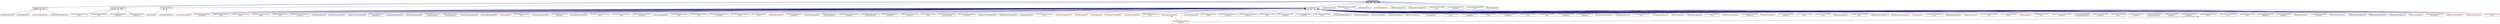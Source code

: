 digraph "itkImageSource.h"
{
 // LATEX_PDF_SIZE
  edge [fontname="Helvetica",fontsize="10",labelfontname="Helvetica",labelfontsize="10"];
  node [fontname="Helvetica",fontsize="10",shape=record];
  Node1 [label="itkImageSource.h",height=0.2,width=0.4,color="black", fillcolor="grey75", style="filled", fontcolor="black",tooltip=" "];
  Node1 -> Node2 [dir="back",color="midnightblue",fontsize="10",style="solid",fontname="Helvetica"];
  Node2 [label="itkGenerateImageSource.h",height=0.2,width=0.4,color="black", fillcolor="white", style="filled",URL="$itkGenerateImageSource_8h.html",tooltip=" "];
  Node2 -> Node3 [dir="back",color="midnightblue",fontsize="10",style="solid",fontname="Helvetica"];
  Node3 [label="itkGaborImageSource.h",height=0.2,width=0.4,color="black", fillcolor="white", style="filled",URL="$itkGaborImageSource_8h.html",tooltip=" "];
  Node2 -> Node4 [dir="back",color="midnightblue",fontsize="10",style="solid",fontname="Helvetica"];
  Node4 [label="itkGridImageSource.h",height=0.2,width=0.4,color="black", fillcolor="white", style="filled",URL="$itkGridImageSource_8h.html",tooltip=" "];
  Node2 -> Node5 [dir="back",color="midnightblue",fontsize="10",style="solid",fontname="Helvetica"];
  Node5 [label="itkParametricImageSource.h",height=0.2,width=0.4,color="red", fillcolor="white", style="filled",URL="$itkParametricImageSource_8h.html",tooltip=" "];
  Node2 -> Node8 [dir="back",color="midnightblue",fontsize="10",style="solid",fontname="Helvetica"];
  Node8 [label="itkPhysicalPointImageSource.h",height=0.2,width=0.4,color="black", fillcolor="white", style="filled",URL="$itkPhysicalPointImageSource_8h.html",tooltip=" "];
  Node1 -> Node9 [dir="back",color="midnightblue",fontsize="10",style="solid",fontname="Helvetica"];
  Node9 [label="itkHistogramToImageFilter.h",height=0.2,width=0.4,color="black", fillcolor="white", style="filled",URL="$itkHistogramToImageFilter_8h.html",tooltip=" "];
  Node9 -> Node10 [dir="back",color="midnightblue",fontsize="10",style="solid",fontname="Helvetica"];
  Node10 [label="itkHistogramToEntropyImage\lFilter.h",height=0.2,width=0.4,color="black", fillcolor="white", style="filled",URL="$itkHistogramToEntropyImageFilter_8h.html",tooltip=" "];
  Node9 -> Node11 [dir="back",color="midnightblue",fontsize="10",style="solid",fontname="Helvetica"];
  Node11 [label="itkHistogramToIntensityImage\lFilter.h",height=0.2,width=0.4,color="black", fillcolor="white", style="filled",URL="$itkHistogramToIntensityImageFilter_8h.html",tooltip=" "];
  Node9 -> Node12 [dir="back",color="midnightblue",fontsize="10",style="solid",fontname="Helvetica"];
  Node12 [label="itkHistogramToLogProbability\lImageFilter.h",height=0.2,width=0.4,color="black", fillcolor="white", style="filled",URL="$itkHistogramToLogProbabilityImageFilter_8h.html",tooltip=" "];
  Node9 -> Node13 [dir="back",color="midnightblue",fontsize="10",style="solid",fontname="Helvetica"];
  Node13 [label="itkHistogramToProbability\lImageFilter.h",height=0.2,width=0.4,color="black", fillcolor="white", style="filled",URL="$itkHistogramToProbabilityImageFilter_8h.html",tooltip=" "];
  Node1 -> Node14 [dir="back",color="midnightblue",fontsize="10",style="solid",fontname="Helvetica"];
  Node14 [label="itkImageFileReader.h",height=0.2,width=0.4,color="black", fillcolor="white", style="filled",URL="$itkImageFileReader_8h.html",tooltip=" "];
  Node14 -> Node15 [dir="back",color="midnightblue",fontsize="10",style="solid",fontname="Helvetica"];
  Node15 [label="itkIOTestHelper.h",height=0.2,width=0.4,color="black", fillcolor="white", style="filled",URL="$itkIOTestHelper_8h.html",tooltip=" "];
  Node14 -> Node16 [dir="back",color="midnightblue",fontsize="10",style="solid",fontname="Helvetica"];
  Node16 [label="itkImageSeriesReader.h",height=0.2,width=0.4,color="black", fillcolor="white", style="filled",URL="$itkImageSeriesReader_8h.html",tooltip=" "];
  Node1 -> Node17 [dir="back",color="midnightblue",fontsize="10",style="solid",fontname="Helvetica"];
  Node17 [label="itkImageToImageFilter.h",height=0.2,width=0.4,color="red", fillcolor="white", style="filled",URL="$itkImageToImageFilter_8h.html",tooltip=" "];
  Node17 -> Node18 [dir="back",color="midnightblue",fontsize="10",style="solid",fontname="Helvetica"];
  Node18 [label="itkAccumulateImageFilter.h",height=0.2,width=0.4,color="red", fillcolor="white", style="filled",URL="$itkAccumulateImageFilter_8h.html",tooltip=" "];
  Node17 -> Node20 [dir="back",color="midnightblue",fontsize="10",style="solid",fontname="Helvetica"];
  Node20 [label="itkAttributeMorphologyBase\lImageFilter.h",height=0.2,width=0.4,color="red", fillcolor="white", style="filled",URL="$itkAttributeMorphologyBaseImageFilter_8h.html",tooltip=" "];
  Node17 -> Node23 [dir="back",color="midnightblue",fontsize="10",style="solid",fontname="Helvetica"];
  Node23 [label="itkBSplineControlPointImage\lFilter.h",height=0.2,width=0.4,color="black", fillcolor="white", style="filled",URL="$itkBSplineControlPointImageFilter_8h.html",tooltip=" "];
  Node17 -> Node24 [dir="back",color="midnightblue",fontsize="10",style="solid",fontname="Helvetica"];
  Node24 [label="itkBSplineDecompositionImage\lFilter.h",height=0.2,width=0.4,color="red", fillcolor="white", style="filled",URL="$itkBSplineDecompositionImageFilter_8h.html",tooltip=" "];
  Node17 -> Node49 [dir="back",color="midnightblue",fontsize="10",style="solid",fontname="Helvetica"];
  Node49 [label="itkBSplineResampleImageFilter\lBase.h",height=0.2,width=0.4,color="red", fillcolor="white", style="filled",URL="$itkBSplineResampleImageFilterBase_8h.html",tooltip=" "];
  Node17 -> Node55 [dir="back",color="midnightblue",fontsize="10",style="solid",fontname="Helvetica"];
  Node55 [label="itkBayesianClassifierImage\lFilter.h",height=0.2,width=0.4,color="black", fillcolor="white", style="filled",URL="$itkBayesianClassifierImageFilter_8h.html",tooltip=" "];
  Node17 -> Node56 [dir="back",color="midnightblue",fontsize="10",style="solid",fontname="Helvetica"];
  Node56 [label="itkBayesianClassifierInitialization\lImageFilter.h",height=0.2,width=0.4,color="black", fillcolor="white", style="filled",URL="$itkBayesianClassifierInitializationImageFilter_8h.html",tooltip=" "];
  Node17 -> Node57 [dir="back",color="midnightblue",fontsize="10",style="solid",fontname="Helvetica"];
  Node57 [label="itkBilateralImageFilter.h",height=0.2,width=0.4,color="black", fillcolor="white", style="filled",URL="$itkBilateralImageFilter_8h.html",tooltip=" "];
  Node17 -> Node58 [dir="back",color="midnightblue",fontsize="10",style="solid",fontname="Helvetica"];
  Node58 [label="itkBinaryFillholeImageFilter.h",height=0.2,width=0.4,color="black", fillcolor="white", style="filled",URL="$itkBinaryFillholeImageFilter_8h.html",tooltip=" "];
  Node17 -> Node59 [dir="back",color="midnightblue",fontsize="10",style="solid",fontname="Helvetica"];
  Node59 [label="itkBinaryGrindPeakImageFilter.h",height=0.2,width=0.4,color="black", fillcolor="white", style="filled",URL="$itkBinaryGrindPeakImageFilter_8h.html",tooltip=" "];
  Node17 -> Node60 [dir="back",color="midnightblue",fontsize="10",style="solid",fontname="Helvetica"];
  Node60 [label="itkBinaryImageToLevelSet\lImageAdaptor.h",height=0.2,width=0.4,color="black", fillcolor="white", style="filled",URL="$itkBinaryImageToLevelSetImageAdaptor_8h.html",tooltip=" "];
  Node17 -> Node61 [dir="back",color="midnightblue",fontsize="10",style="solid",fontname="Helvetica"];
  Node61 [label="itkBinaryMedianImageFilter.h",height=0.2,width=0.4,color="black", fillcolor="white", style="filled",URL="$itkBinaryMedianImageFilter_8h.html",tooltip=" "];
  Node17 -> Node62 [dir="back",color="midnightblue",fontsize="10",style="solid",fontname="Helvetica"];
  Node62 [label="itkBinaryPruningImageFilter.h",height=0.2,width=0.4,color="black", fillcolor="white", style="filled",URL="$itkBinaryPruningImageFilter_8h.html",tooltip=" "];
  Node17 -> Node63 [dir="back",color="midnightblue",fontsize="10",style="solid",fontname="Helvetica"];
  Node63 [label="itkBinaryReconstructionBy\lDilationImageFilter.h",height=0.2,width=0.4,color="black", fillcolor="white", style="filled",URL="$itkBinaryReconstructionByDilationImageFilter_8h.html",tooltip=" "];
  Node17 -> Node64 [dir="back",color="midnightblue",fontsize="10",style="solid",fontname="Helvetica"];
  Node64 [label="itkBinaryReconstructionBy\lErosionImageFilter.h",height=0.2,width=0.4,color="black", fillcolor="white", style="filled",URL="$itkBinaryReconstructionByErosionImageFilter_8h.html",tooltip=" "];
  Node17 -> Node65 [dir="back",color="midnightblue",fontsize="10",style="solid",fontname="Helvetica"];
  Node65 [label="itkBinaryThinningImageFilter.h",height=0.2,width=0.4,color="black", fillcolor="white", style="filled",URL="$itkBinaryThinningImageFilter_8h.html",tooltip=" "];
  Node17 -> Node66 [dir="back",color="midnightblue",fontsize="10",style="solid",fontname="Helvetica"];
  Node66 [label="itkBinomialBlurImageFilter.h",height=0.2,width=0.4,color="black", fillcolor="white", style="filled",URL="$itkBinomialBlurImageFilter_8h.html",tooltip=" "];
  Node17 -> Node67 [dir="back",color="midnightblue",fontsize="10",style="solid",fontname="Helvetica"];
  Node67 [label="itkBoxImageFilter.h",height=0.2,width=0.4,color="red", fillcolor="white", style="filled",URL="$itkBoxImageFilter_8h.html",tooltip=" "];
  Node17 -> Node119 [dir="back",color="midnightblue",fontsize="10",style="solid",fontname="Helvetica"];
  Node119 [label="itkChangeInformationImage\lFilter.h",height=0.2,width=0.4,color="black", fillcolor="white", style="filled",URL="$itkChangeInformationImageFilter_8h.html",tooltip=" "];
  Node17 -> Node120 [dir="back",color="midnightblue",fontsize="10",style="solid",fontname="Helvetica"];
  Node120 [label="itkCheckerBoardImageFilter.h",height=0.2,width=0.4,color="black", fillcolor="white", style="filled",URL="$itkCheckerBoardImageFilter_8h.html",tooltip=" "];
  Node17 -> Node121 [dir="back",color="midnightblue",fontsize="10",style="solid",fontname="Helvetica"];
  Node121 [label="itkClosingByReconstruction\lImageFilter.h",height=0.2,width=0.4,color="black", fillcolor="white", style="filled",URL="$itkClosingByReconstructionImageFilter_8h.html",tooltip=" "];
  Node17 -> Node122 [dir="back",color="midnightblue",fontsize="10",style="solid",fontname="Helvetica"];
  Node122 [label="itkCollidingFrontsImageFilter.h",height=0.2,width=0.4,color="black", fillcolor="white", style="filled",URL="$itkCollidingFrontsImageFilter_8h.html",tooltip=" "];
  Node17 -> Node123 [dir="back",color="midnightblue",fontsize="10",style="solid",fontname="Helvetica"];
  Node123 [label="itkComplexToComplex1DFFTImage\lFilter.h",height=0.2,width=0.4,color="red", fillcolor="white", style="filled",URL="$itkComplexToComplex1DFFTImageFilter_8h.html",tooltip=" "];
  Node17 -> Node126 [dir="back",color="midnightblue",fontsize="10",style="solid",fontname="Helvetica"];
  Node126 [label="itkComplexToComplexFFTImage\lFilter.h",height=0.2,width=0.4,color="red", fillcolor="white", style="filled",URL="$itkComplexToComplexFFTImageFilter_8h.html",tooltip=" "];
  Node17 -> Node129 [dir="back",color="midnightblue",fontsize="10",style="solid",fontname="Helvetica"];
  Node129 [label="itkComposeDisplacementFields\lImageFilter.h",height=0.2,width=0.4,color="black", fillcolor="white", style="filled",URL="$itkComposeDisplacementFieldsImageFilter_8h.html",tooltip=" "];
  Node17 -> Node130 [dir="back",color="midnightblue",fontsize="10",style="solid",fontname="Helvetica"];
  Node130 [label="itkComposeImageFilter.h",height=0.2,width=0.4,color="black", fillcolor="white", style="filled",URL="$itkComposeImageFilter_8h.html",tooltip=" "];
  Node17 -> Node131 [dir="back",color="midnightblue",fontsize="10",style="solid",fontname="Helvetica"];
  Node131 [label="itkConfidenceConnectedImage\lFilter.h",height=0.2,width=0.4,color="black", fillcolor="white", style="filled",URL="$itkConfidenceConnectedImageFilter_8h.html",tooltip=" "];
  Node17 -> Node132 [dir="back",color="midnightblue",fontsize="10",style="solid",fontname="Helvetica"];
  Node132 [label="itkConnectedThresholdImage\lFilter.h",height=0.2,width=0.4,color="black", fillcolor="white", style="filled",URL="$itkConnectedThresholdImageFilter_8h.html",tooltip=" "];
  Node17 -> Node133 [dir="back",color="midnightblue",fontsize="10",style="solid",fontname="Helvetica"];
  Node133 [label="itkContourDirectedMeanDistance\lImageFilter.h",height=0.2,width=0.4,color="black", fillcolor="white", style="filled",URL="$itkContourDirectedMeanDistanceImageFilter_8h.html",tooltip=" "];
  Node17 -> Node134 [dir="back",color="midnightblue",fontsize="10",style="solid",fontname="Helvetica"];
  Node134 [label="itkContourMeanDistanceImage\lFilter.h",height=0.2,width=0.4,color="black", fillcolor="white", style="filled",URL="$itkContourMeanDistanceImageFilter_8h.html",tooltip=" "];
  Node17 -> Node135 [dir="back",color="midnightblue",fontsize="10",style="solid",fontname="Helvetica"];
  Node135 [label="itkConvolutionImageFilter\lBase.h",height=0.2,width=0.4,color="red", fillcolor="white", style="filled",URL="$itkConvolutionImageFilterBase_8h.html",tooltip=" "];
  Node17 -> Node148 [dir="back",color="midnightblue",fontsize="10",style="solid",fontname="Helvetica"];
  Node148 [label="itkCyclicShiftImageFilter.h",height=0.2,width=0.4,color="red", fillcolor="white", style="filled",URL="$itkCyclicShiftImageFilter_8h.html",tooltip=" "];
  Node17 -> Node150 [dir="back",color="midnightblue",fontsize="10",style="solid",fontname="Helvetica"];
  Node150 [label="itkDanielssonDistanceMap\lImageFilter.h",height=0.2,width=0.4,color="red", fillcolor="white", style="filled",URL="$itkDanielssonDistanceMapImageFilter_8h.html",tooltip=" "];
  Node17 -> Node154 [dir="back",color="midnightblue",fontsize="10",style="solid",fontname="Helvetica"];
  Node154 [label="itkDerivativeImageFilter.h",height=0.2,width=0.4,color="black", fillcolor="white", style="filled",URL="$itkDerivativeImageFilter_8h.html",tooltip=" "];
  Node17 -> Node155 [dir="back",color="midnightblue",fontsize="10",style="solid",fontname="Helvetica"];
  Node155 [label="itkDifferenceOfGaussians\lGradientImageFilter.h",height=0.2,width=0.4,color="black", fillcolor="white", style="filled",URL="$itkDifferenceOfGaussiansGradientImageFilter_8h.html",tooltip=" "];
  Node17 -> Node156 [dir="back",color="midnightblue",fontsize="10",style="solid",fontname="Helvetica"];
  Node156 [label="itkDiffusionTensor3DReconstruction\lImageFilter.h",height=0.2,width=0.4,color="black", fillcolor="white", style="filled",URL="$itkDiffusionTensor3DReconstructionImageFilter_8h.html",tooltip=" "];
  Node17 -> Node28 [dir="back",color="midnightblue",fontsize="10",style="solid",fontname="Helvetica"];
  Node28 [label="itkDirectFourierReconstruction\lImageToImageFilter.h",height=0.2,width=0.4,color="black", fillcolor="white", style="filled",URL="$itkDirectFourierReconstructionImageToImageFilter_8h.html",tooltip=" "];
  Node17 -> Node157 [dir="back",color="midnightblue",fontsize="10",style="solid",fontname="Helvetica"];
  Node157 [label="itkDirectedHausdorffDistance\lImageFilter.h",height=0.2,width=0.4,color="black", fillcolor="white", style="filled",URL="$itkDirectedHausdorffDistanceImageFilter_8h.html",tooltip=" "];
  Node17 -> Node158 [dir="back",color="midnightblue",fontsize="10",style="solid",fontname="Helvetica"];
  Node158 [label="itkDiscreteGaussianDerivative\lImageFilter.h",height=0.2,width=0.4,color="black", fillcolor="white", style="filled",URL="$itkDiscreteGaussianDerivativeImageFilter_8h.html",tooltip=" "];
  Node17 -> Node159 [dir="back",color="midnightblue",fontsize="10",style="solid",fontname="Helvetica"];
  Node159 [label="itkDiscreteGaussianImage\lFilter.h",height=0.2,width=0.4,color="red", fillcolor="white", style="filled",URL="$itkDiscreteGaussianImageFilter_8h.html",tooltip=" "];
  Node17 -> Node162 [dir="back",color="midnightblue",fontsize="10",style="solid",fontname="Helvetica"];
  Node162 [label="itkDisplacementFieldJacobian\lDeterminantFilter.h",height=0.2,width=0.4,color="black", fillcolor="white", style="filled",URL="$itkDisplacementFieldJacobianDeterminantFilter_8h.html",tooltip=" "];
  Node17 -> Node163 [dir="back",color="midnightblue",fontsize="10",style="solid",fontname="Helvetica"];
  Node163 [label="itkDisplacementFieldToBSpline\lImageFilter.h",height=0.2,width=0.4,color="red", fillcolor="white", style="filled",URL="$itkDisplacementFieldToBSplineImageFilter_8h.html",tooltip=" "];
  Node17 -> Node167 [dir="back",color="midnightblue",fontsize="10",style="solid",fontname="Helvetica"];
  Node167 [label="itkDoubleThresholdImageFilter.h",height=0.2,width=0.4,color="black", fillcolor="white", style="filled",URL="$itkDoubleThresholdImageFilter_8h.html",tooltip=" "];
  Node17 -> Node168 [dir="back",color="midnightblue",fontsize="10",style="solid",fontname="Helvetica"];
  Node168 [label="itkEigenAnalysis2DImageFilter.h",height=0.2,width=0.4,color="black", fillcolor="white", style="filled",URL="$itkEigenAnalysis2DImageFilter_8h.html",tooltip=" "];
  Node17 -> Node169 [dir="back",color="midnightblue",fontsize="10",style="solid",fontname="Helvetica"];
  Node169 [label="itkExpandImageFilter.h",height=0.2,width=0.4,color="black", fillcolor="white", style="filled",URL="$itkExpandImageFilter_8h.html",tooltip=" "];
  Node17 -> Node170 [dir="back",color="midnightblue",fontsize="10",style="solid",fontname="Helvetica"];
  Node170 [label="itkFastChamferDistanceImage\lFilter.h",height=0.2,width=0.4,color="red", fillcolor="white", style="filled",URL="$itkFastChamferDistanceImageFilter_8h.html",tooltip=" "];
  Node17 -> Node175 [dir="back",color="midnightblue",fontsize="10",style="solid",fontname="Helvetica"];
  Node175 [label="itkFastMarchingImageFilter.h",height=0.2,width=0.4,color="red", fillcolor="white", style="filled",URL="$itkFastMarchingImageFilter_8h.html",tooltip=" "];
  Node17 -> Node181 [dir="back",color="midnightblue",fontsize="10",style="solid",fontname="Helvetica"];
  Node181 [label="itkFastMarchingTraits.h",height=0.2,width=0.4,color="red", fillcolor="white", style="filled",URL="$itkFastMarchingTraits_8h.html",tooltip=" "];
  Node17 -> Node192 [dir="back",color="midnightblue",fontsize="10",style="solid",fontname="Helvetica"];
  Node192 [label="itkFlipImageFilter.h",height=0.2,width=0.4,color="red", fillcolor="white", style="filled",URL="$itkFlipImageFilter_8h.html",tooltip=" "];
  Node17 -> Node194 [dir="back",color="midnightblue",fontsize="10",style="solid",fontname="Helvetica"];
  Node194 [label="itkForward1DFFTImageFilter.h",height=0.2,width=0.4,color="red", fillcolor="white", style="filled",URL="$itkForward1DFFTImageFilter_8h.html",tooltip=" "];
  Node17 -> Node197 [dir="back",color="midnightblue",fontsize="10",style="solid",fontname="Helvetica"];
  Node197 [label="itkForwardFFTImageFilter.h",height=0.2,width=0.4,color="red", fillcolor="white", style="filled",URL="$itkForwardFFTImageFilter_8h.html",tooltip=" "];
  Node17 -> Node200 [dir="back",color="midnightblue",fontsize="10",style="solid",fontname="Helvetica"];
  Node200 [label="itkFullToHalfHermitianImage\lFilter.h",height=0.2,width=0.4,color="black", fillcolor="white", style="filled",URL="$itkFullToHalfHermitianImageFilter_8h.html",tooltip=" "];
  Node17 -> Node201 [dir="back",color="midnightblue",fontsize="10",style="solid",fontname="Helvetica"];
  Node201 [label="itkGPUImageToImageFilter.h",height=0.2,width=0.4,color="red", fillcolor="white", style="filled",URL="$itkGPUImageToImageFilter_8h.html",tooltip=" "];
  Node201 -> Node213 [dir="back",color="midnightblue",fontsize="10",style="solid",fontname="Helvetica"];
  Node213 [label="itkGPUNeighborhoodOperator\lImageFilter.h",height=0.2,width=0.4,color="red", fillcolor="white", style="filled",URL="$itkGPUNeighborhoodOperatorImageFilter_8h.html",tooltip=" "];
  Node17 -> Node213 [dir="back",color="midnightblue",fontsize="10",style="solid",fontname="Helvetica"];
  Node17 -> Node214 [dir="back",color="midnightblue",fontsize="10",style="solid",fontname="Helvetica"];
  Node214 [label="itkGradientImageFilter.h",height=0.2,width=0.4,color="black", fillcolor="white", style="filled",URL="$itkGradientImageFilter_8h.html",tooltip=" "];
  Node17 -> Node215 [dir="back",color="midnightblue",fontsize="10",style="solid",fontname="Helvetica"];
  Node215 [label="itkGradientMagnitudeImage\lFilter.h",height=0.2,width=0.4,color="red", fillcolor="white", style="filled",URL="$itkGradientMagnitudeImageFilter_8h.html",tooltip=" "];
  Node17 -> Node217 [dir="back",color="midnightblue",fontsize="10",style="solid",fontname="Helvetica"];
  Node217 [label="itkGrayscaleConnectedClosing\lImageFilter.h",height=0.2,width=0.4,color="black", fillcolor="white", style="filled",URL="$itkGrayscaleConnectedClosingImageFilter_8h.html",tooltip=" "];
  Node17 -> Node218 [dir="back",color="midnightblue",fontsize="10",style="solid",fontname="Helvetica"];
  Node218 [label="itkGrayscaleConnectedOpening\lImageFilter.h",height=0.2,width=0.4,color="black", fillcolor="white", style="filled",URL="$itkGrayscaleConnectedOpeningImageFilter_8h.html",tooltip=" "];
  Node17 -> Node219 [dir="back",color="midnightblue",fontsize="10",style="solid",fontname="Helvetica"];
  Node219 [label="itkGrayscaleFillholeImage\lFilter.h",height=0.2,width=0.4,color="black", fillcolor="white", style="filled",URL="$itkGrayscaleFillholeImageFilter_8h.html",tooltip=" "];
  Node17 -> Node220 [dir="back",color="midnightblue",fontsize="10",style="solid",fontname="Helvetica"];
  Node220 [label="itkGrayscaleGeodesicDilate\lImageFilter.h",height=0.2,width=0.4,color="black", fillcolor="white", style="filled",URL="$itkGrayscaleGeodesicDilateImageFilter_8h.html",tooltip=" "];
  Node17 -> Node221 [dir="back",color="midnightblue",fontsize="10",style="solid",fontname="Helvetica"];
  Node221 [label="itkGrayscaleGeodesicErode\lImageFilter.h",height=0.2,width=0.4,color="black", fillcolor="white", style="filled",URL="$itkGrayscaleGeodesicErodeImageFilter_8h.html",tooltip=" "];
  Node17 -> Node222 [dir="back",color="midnightblue",fontsize="10",style="solid",fontname="Helvetica"];
  Node222 [label="itkGrayscaleGrindPeakImage\lFilter.h",height=0.2,width=0.4,color="black", fillcolor="white", style="filled",URL="$itkGrayscaleGrindPeakImageFilter_8h.html",tooltip=" "];
  Node17 -> Node223 [dir="back",color="midnightblue",fontsize="10",style="solid",fontname="Helvetica"];
  Node223 [label="itkGridForwardWarpImageFilter.h",height=0.2,width=0.4,color="black", fillcolor="white", style="filled",URL="$itkGridForwardWarpImageFilter_8h.html",tooltip=" "];
  Node17 -> Node224 [dir="back",color="midnightblue",fontsize="10",style="solid",fontname="Helvetica"];
  Node224 [label="itkHConcaveImageFilter.h",height=0.2,width=0.4,color="black", fillcolor="white", style="filled",URL="$itkHConcaveImageFilter_8h.html",tooltip=" "];
  Node17 -> Node225 [dir="back",color="midnightblue",fontsize="10",style="solid",fontname="Helvetica"];
  Node225 [label="itkHConvexImageFilter.h",height=0.2,width=0.4,color="black", fillcolor="white", style="filled",URL="$itkHConvexImageFilter_8h.html",tooltip=" "];
  Node17 -> Node226 [dir="back",color="midnightblue",fontsize="10",style="solid",fontname="Helvetica"];
  Node226 [label="itkHMaximaImageFilter.h",height=0.2,width=0.4,color="black", fillcolor="white", style="filled",URL="$itkHMaximaImageFilter_8h.html",tooltip=" "];
  Node17 -> Node227 [dir="back",color="midnightblue",fontsize="10",style="solid",fontname="Helvetica"];
  Node227 [label="itkHMinimaImageFilter.h",height=0.2,width=0.4,color="black", fillcolor="white", style="filled",URL="$itkHMinimaImageFilter_8h.html",tooltip=" "];
  Node17 -> Node228 [dir="back",color="midnightblue",fontsize="10",style="solid",fontname="Helvetica"];
  Node228 [label="itkHalfHermitianToRealInverse\lFFTImageFilter.h",height=0.2,width=0.4,color="red", fillcolor="white", style="filled",URL="$itkHalfHermitianToRealInverseFFTImageFilter_8h.html",tooltip=" "];
  Node17 -> Node231 [dir="back",color="midnightblue",fontsize="10",style="solid",fontname="Helvetica"];
  Node231 [label="itkHalfToFullHermitianImage\lFilter.h",height=0.2,width=0.4,color="black", fillcolor="white", style="filled",URL="$itkHalfToFullHermitianImageFilter_8h.html",tooltip=" "];
  Node17 -> Node232 [dir="back",color="midnightblue",fontsize="10",style="solid",fontname="Helvetica"];
  Node232 [label="itkHardConnectedComponent\lImageFilter.h",height=0.2,width=0.4,color="black", fillcolor="white", style="filled",URL="$itkHardConnectedComponentImageFilter_8h.html",tooltip=" "];
  Node17 -> Node233 [dir="back",color="midnightblue",fontsize="10",style="solid",fontname="Helvetica"];
  Node233 [label="itkHausdorffDistanceImage\lFilter.h",height=0.2,width=0.4,color="black", fillcolor="white", style="filled",URL="$itkHausdorffDistanceImageFilter_8h.html",tooltip=" "];
  Node17 -> Node234 [dir="back",color="midnightblue",fontsize="10",style="solid",fontname="Helvetica"];
  Node234 [label="itkHessianToObjectnessMeasure\lImageFilter.h",height=0.2,width=0.4,color="black", fillcolor="white", style="filled",URL="$itkHessianToObjectnessMeasureImageFilter_8h.html",tooltip=" "];
  Node17 -> Node235 [dir="back",color="midnightblue",fontsize="10",style="solid",fontname="Helvetica"];
  Node235 [label="itkHistogramMatchingImage\lFilter.h",height=0.2,width=0.4,color="black", fillcolor="white", style="filled",URL="$itkHistogramMatchingImageFilter_8h.html",tooltip=" "];
  Node17 -> Node236 [dir="back",color="midnightblue",fontsize="10",style="solid",fontname="Helvetica"];
  Node236 [label="itkHistogramThresholdImage\lFilter.h",height=0.2,width=0.4,color="red", fillcolor="white", style="filled",URL="$itkHistogramThresholdImageFilter_8h.html",tooltip=" "];
  Node17 -> Node249 [dir="back",color="midnightblue",fontsize="10",style="solid",fontname="Helvetica"];
  Node249 [label="itkHoughTransform2DCircles\lImageFilter.h",height=0.2,width=0.4,color="black", fillcolor="white", style="filled",URL="$itkHoughTransform2DCirclesImageFilter_8h.html",tooltip=" "];
  Node17 -> Node250 [dir="back",color="midnightblue",fontsize="10",style="solid",fontname="Helvetica"];
  Node250 [label="itkHoughTransform2DLines\lImageFilter.h",height=0.2,width=0.4,color="black", fillcolor="white", style="filled",URL="$itkHoughTransform2DLinesImageFilter_8h.html",tooltip=" "];
  Node17 -> Node251 [dir="back",color="midnightblue",fontsize="10",style="solid",fontname="Helvetica"];
  Node251 [label="itkImageAndPathToImageFilter.h",height=0.2,width=0.4,color="red", fillcolor="white", style="filled",URL="$itkImageAndPathToImageFilter_8h.html",tooltip=" "];
  Node17 -> Node253 [dir="back",color="midnightblue",fontsize="10",style="solid",fontname="Helvetica"];
  Node253 [label="itkImageClassifierFilter.h",height=0.2,width=0.4,color="black", fillcolor="white", style="filled",URL="$itkImageClassifierFilter_8h.html",tooltip=" "];
  Node17 -> Node254 [dir="back",color="midnightblue",fontsize="10",style="solid",fontname="Helvetica"];
  Node254 [label="itkImageShapeModelEstimator\lBase.h",height=0.2,width=0.4,color="red", fillcolor="white", style="filled",URL="$itkImageShapeModelEstimatorBase_8h.html",tooltip=" "];
  Node17 -> Node257 [dir="back",color="midnightblue",fontsize="10",style="solid",fontname="Helvetica"];
  Node257 [label="itkImageToImageMetricv4.h",height=0.2,width=0.4,color="red", fillcolor="white", style="filled",URL="$itkImageToImageMetricv4_8h.html",tooltip=" "];
  Node17 -> Node268 [dir="back",color="midnightblue",fontsize="10",style="solid",fontname="Helvetica"];
  Node268 [label="itkInPlaceImageFilter.h",height=0.2,width=0.4,color="red", fillcolor="white", style="filled",URL="$itkInPlaceImageFilter_8h.html",tooltip=" "];
  Node17 -> Node445 [dir="back",color="midnightblue",fontsize="10",style="solid",fontname="Helvetica"];
  Node445 [label="itkInterpolateImageFilter.h",height=0.2,width=0.4,color="black", fillcolor="white", style="filled",URL="$itkInterpolateImageFilter_8h.html",tooltip=" "];
  Node17 -> Node48 [dir="back",color="midnightblue",fontsize="10",style="solid",fontname="Helvetica"];
  Node48 [label="itkInterpolateImagePoints\lFilter.h",height=0.2,width=0.4,color="black", fillcolor="white", style="filled",URL="$itkInterpolateImagePointsFilter_8h.html",tooltip=" "];
  Node17 -> Node446 [dir="back",color="midnightblue",fontsize="10",style="solid",fontname="Helvetica"];
  Node446 [label="itkInverse1DFFTImageFilter.h",height=0.2,width=0.4,color="red", fillcolor="white", style="filled",URL="$itkInverse1DFFTImageFilter_8h.html",tooltip=" "];
  Node17 -> Node449 [dir="back",color="midnightblue",fontsize="10",style="solid",fontname="Helvetica"];
  Node449 [label="itkInverseDisplacementField\lImageFilter.h",height=0.2,width=0.4,color="black", fillcolor="white", style="filled",URL="$itkInverseDisplacementFieldImageFilter_8h.html",tooltip=" "];
  Node17 -> Node450 [dir="back",color="midnightblue",fontsize="10",style="solid",fontname="Helvetica"];
  Node450 [label="itkInverseFFTImageFilter.h",height=0.2,width=0.4,color="red", fillcolor="white", style="filled",URL="$itkInverseFFTImageFilter_8h.html",tooltip=" "];
  Node17 -> Node453 [dir="back",color="midnightblue",fontsize="10",style="solid",fontname="Helvetica"];
  Node453 [label="itkInvertDisplacementField\lImageFilter.h",height=0.2,width=0.4,color="black", fillcolor="white", style="filled",URL="$itkInvertDisplacementFieldImageFilter_8h.html",tooltip=" "];
  Node17 -> Node454 [dir="back",color="midnightblue",fontsize="10",style="solid",fontname="Helvetica"];
  Node454 [label="itkIsoContourDistanceImage\lFilter.h",height=0.2,width=0.4,color="red", fillcolor="white", style="filled",URL="$itkIsoContourDistanceImageFilter_8h.html",tooltip=" "];
  Node17 -> Node455 [dir="back",color="midnightblue",fontsize="10",style="solid",fontname="Helvetica"];
  Node455 [label="itkIsolatedConnectedImage\lFilter.h",height=0.2,width=0.4,color="black", fillcolor="white", style="filled",URL="$itkIsolatedConnectedImageFilter_8h.html",tooltip=" "];
  Node17 -> Node456 [dir="back",color="midnightblue",fontsize="10",style="solid",fontname="Helvetica"];
  Node456 [label="itkJoinSeriesImageFilter.h",height=0.2,width=0.4,color="black", fillcolor="white", style="filled",URL="$itkJoinSeriesImageFilter_8h.html",tooltip=" "];
  Node17 -> Node457 [dir="back",color="midnightblue",fontsize="10",style="solid",fontname="Helvetica"];
  Node457 [label="itkKappaSigmaThresholdImage\lFilter.h",height=0.2,width=0.4,color="black", fillcolor="white", style="filled",URL="$itkKappaSigmaThresholdImageFilter_8h.html",tooltip=" "];
  Node17 -> Node458 [dir="back",color="midnightblue",fontsize="10",style="solid",fontname="Helvetica"];
  Node458 [label="itkLabelGeometryImageFilter.h",height=0.2,width=0.4,color="black", fillcolor="white", style="filled",URL="$itkLabelGeometryImageFilter_8h.html",tooltip=" "];
  Node17 -> Node459 [dir="back",color="midnightblue",fontsize="10",style="solid",fontname="Helvetica"];
  Node459 [label="itkLabelImageToLabelMapFilter.h",height=0.2,width=0.4,color="red", fillcolor="white", style="filled",URL="$itkLabelImageToLabelMapFilter_8h.html",tooltip=" "];
  Node17 -> Node472 [dir="back",color="midnightblue",fontsize="10",style="solid",fontname="Helvetica"];
  Node472 [label="itkLabelMapFilter.h",height=0.2,width=0.4,color="red", fillcolor="white", style="filled",URL="$itkLabelMapFilter_8h.html",tooltip=" "];
  Node17 -> Node518 [dir="back",color="midnightblue",fontsize="10",style="solid",fontname="Helvetica"];
  Node518 [label="itkLabelMapToAttributeImage\lFilter.h",height=0.2,width=0.4,color="black", fillcolor="white", style="filled",URL="$itkLabelMapToAttributeImageFilter_8h.html",tooltip=" "];
  Node17 -> Node519 [dir="back",color="midnightblue",fontsize="10",style="solid",fontname="Helvetica"];
  Node519 [label="itkLabelVotingImageFilter.h",height=0.2,width=0.4,color="black", fillcolor="white", style="filled",URL="$itkLabelVotingImageFilter_8h.html",tooltip=" "];
  Node17 -> Node520 [dir="back",color="midnightblue",fontsize="10",style="solid",fontname="Helvetica"];
  Node520 [label="itkLaplacianImageFilter.h",height=0.2,width=0.4,color="red", fillcolor="white", style="filled",URL="$itkLaplacianImageFilter_8h.html",tooltip=" "];
  Node17 -> Node522 [dir="back",color="midnightblue",fontsize="10",style="solid",fontname="Helvetica"];
  Node522 [label="itkLaplacianSharpeningImage\lFilter.h",height=0.2,width=0.4,color="black", fillcolor="white", style="filled",URL="$itkLaplacianSharpeningImageFilter_8h.html",tooltip=" "];
  Node17 -> Node523 [dir="back",color="midnightblue",fontsize="10",style="solid",fontname="Helvetica"];
  Node523 [label="itkLevelSetDomainMapImage\lFilter.h",height=0.2,width=0.4,color="red", fillcolor="white", style="filled",URL="$itkLevelSetDomainMapImageFilter_8h.html",tooltip=" "];
  Node17 -> Node526 [dir="back",color="midnightblue",fontsize="10",style="solid",fontname="Helvetica"];
  Node526 [label="itkMRFImageFilter.h",height=0.2,width=0.4,color="red", fillcolor="white", style="filled",URL="$itkMRFImageFilter_8h.html",tooltip=" "];
  Node17 -> Node528 [dir="back",color="midnightblue",fontsize="10",style="solid",fontname="Helvetica"];
  Node528 [label="itkMRIBiasFieldCorrection\lFilter.h",height=0.2,width=0.4,color="black", fillcolor="white", style="filled",URL="$itkMRIBiasFieldCorrectionFilter_8h.html",tooltip=" "];
  Node17 -> Node529 [dir="back",color="midnightblue",fontsize="10",style="solid",fontname="Helvetica"];
  Node529 [label="itkMaskedFFTNormalizedCorrelation\lImageFilter.h",height=0.2,width=0.4,color="red", fillcolor="white", style="filled",URL="$itkMaskedFFTNormalizedCorrelationImageFilter_8h.html",tooltip=" "];
  Node17 -> Node531 [dir="back",color="midnightblue",fontsize="10",style="solid",fontname="Helvetica"];
  Node531 [label="itkMorphologicalWatershed\lFromMarkersImageFilter.h",height=0.2,width=0.4,color="black", fillcolor="white", style="filled",URL="$itkMorphologicalWatershedFromMarkersImageFilter_8h.html",tooltip=" "];
  Node17 -> Node532 [dir="back",color="midnightblue",fontsize="10",style="solid",fontname="Helvetica"];
  Node532 [label="itkMorphologicalWatershed\lImageFilter.h",height=0.2,width=0.4,color="black", fillcolor="white", style="filled",URL="$itkMorphologicalWatershedImageFilter_8h.html",tooltip=" "];
  Node17 -> Node533 [dir="back",color="midnightblue",fontsize="10",style="solid",fontname="Helvetica"];
  Node533 [label="itkMultiLabelSTAPLEImage\lFilter.h",height=0.2,width=0.4,color="black", fillcolor="white", style="filled",URL="$itkMultiLabelSTAPLEImageFilter_8h.html",tooltip=" "];
  Node17 -> Node534 [dir="back",color="midnightblue",fontsize="10",style="solid",fontname="Helvetica"];
  Node534 [label="itkMultiResolutionPyramid\lImageFilter.h",height=0.2,width=0.4,color="red", fillcolor="white", style="filled",URL="$itkMultiResolutionPyramidImageFilter_8h.html",tooltip=" "];
  Node17 -> Node367 [dir="back",color="midnightblue",fontsize="10",style="solid",fontname="Helvetica"];
  Node367 [label="itkMultiScaleHessianBased\lMeasureImageFilter.h",height=0.2,width=0.4,color="black", fillcolor="white", style="filled",URL="$itkMultiScaleHessianBasedMeasureImageFilter_8h.html",tooltip=" "];
  Node17 -> Node536 [dir="back",color="midnightblue",fontsize="10",style="solid",fontname="Helvetica"];
  Node536 [label="itkN4BiasFieldCorrection\lImageFilter.h",height=0.2,width=0.4,color="black", fillcolor="white", style="filled",URL="$itkN4BiasFieldCorrectionImageFilter_8h.html",tooltip=" "];
  Node17 -> Node537 [dir="back",color="midnightblue",fontsize="10",style="solid",fontname="Helvetica"];
  Node537 [label="itkNeighborhoodConnected\lImageFilter.h",height=0.2,width=0.4,color="black", fillcolor="white", style="filled",URL="$itkNeighborhoodConnectedImageFilter_8h.html",tooltip=" "];
  Node17 -> Node538 [dir="back",color="midnightblue",fontsize="10",style="solid",fontname="Helvetica"];
  Node538 [label="itkNeighborhoodOperatorImage\lFilter.h",height=0.2,width=0.4,color="red", fillcolor="white", style="filled",URL="$itkNeighborhoodOperatorImageFilter_8h.html",tooltip=" "];
  Node538 -> Node213 [dir="back",color="midnightblue",fontsize="10",style="solid",fontname="Helvetica"];
  Node17 -> Node541 [dir="back",color="midnightblue",fontsize="10",style="solid",fontname="Helvetica"];
  Node541 [label="itkNormalizeToConstantImage\lFilter.h",height=0.2,width=0.4,color="black", fillcolor="white", style="filled",URL="$itkNormalizeToConstantImageFilter_8h.html",tooltip=" "];
  Node17 -> Node542 [dir="back",color="midnightblue",fontsize="10",style="solid",fontname="Helvetica"];
  Node542 [label="itkObjectMorphologyImage\lFilter.h",height=0.2,width=0.4,color="red", fillcolor="white", style="filled",URL="$itkObjectMorphologyImageFilter_8h.html",tooltip=" "];
  Node17 -> Node545 [dir="back",color="midnightblue",fontsize="10",style="solid",fontname="Helvetica"];
  Node545 [label="itkOpeningByReconstruction\lImageFilter.h",height=0.2,width=0.4,color="black", fillcolor="white", style="filled",URL="$itkOpeningByReconstructionImageFilter_8h.html",tooltip=" "];
  Node17 -> Node546 [dir="back",color="midnightblue",fontsize="10",style="solid",fontname="Helvetica"];
  Node546 [label="itkOtsuMultipleThresholds\lImageFilter.h",height=0.2,width=0.4,color="black", fillcolor="white", style="filled",URL="$itkOtsuMultipleThresholdsImageFilter_8h.html",tooltip=" "];
  Node17 -> Node547 [dir="back",color="midnightblue",fontsize="10",style="solid",fontname="Helvetica"];
  Node547 [label="itkPadImageFilterBase.h",height=0.2,width=0.4,color="red", fillcolor="white", style="filled",URL="$itkPadImageFilterBase_8h.html",tooltip=" "];
  Node17 -> Node554 [dir="back",color="midnightblue",fontsize="10",style="solid",fontname="Helvetica"];
  Node554 [label="itkPatchBasedDenoisingBase\lImageFilter.h",height=0.2,width=0.4,color="red", fillcolor="white", style="filled",URL="$itkPatchBasedDenoisingBaseImageFilter_8h.html",tooltip=" "];
  Node17 -> Node556 [dir="back",color="midnightblue",fontsize="10",style="solid",fontname="Helvetica"];
  Node556 [label="itkPermuteAxesImageFilter.h",height=0.2,width=0.4,color="red", fillcolor="white", style="filled",URL="$itkPermuteAxesImageFilter_8h.html",tooltip=" "];
  Node17 -> Node557 [dir="back",color="midnightblue",fontsize="10",style="solid",fontname="Helvetica"];
  Node557 [label="itkPipelineMonitorImageFilter.h",height=0.2,width=0.4,color="black", fillcolor="white", style="filled",URL="$itkPipelineMonitorImageFilter_8h.html",tooltip=" "];
  Node17 -> Node558 [dir="back",color="midnightblue",fontsize="10",style="solid",fontname="Helvetica"];
  Node558 [label="itkPolylineMask2DImageFilter.h",height=0.2,width=0.4,color="black", fillcolor="white", style="filled",URL="$itkPolylineMask2DImageFilter_8h.html",tooltip=" "];
  Node17 -> Node559 [dir="back",color="midnightblue",fontsize="10",style="solid",fontname="Helvetica"];
  Node559 [label="itkPolylineMaskImageFilter.h",height=0.2,width=0.4,color="black", fillcolor="white", style="filled",URL="$itkPolylineMaskImageFilter_8h.html",tooltip=" "];
  Node17 -> Node560 [dir="back",color="midnightblue",fontsize="10",style="solid",fontname="Helvetica"];
  Node560 [label="itkProjectionImageFilter.h",height=0.2,width=0.4,color="red", fillcolor="white", style="filled",URL="$itkProjectionImageFilter_8h.html",tooltip=" "];
  Node17 -> Node569 [dir="back",color="midnightblue",fontsize="10",style="solid",fontname="Helvetica"];
  Node569 [label="itkRealToHalfHermitianForward\lFFTImageFilter.h",height=0.2,width=0.4,color="red", fillcolor="white", style="filled",URL="$itkRealToHalfHermitianForwardFFTImageFilter_8h.html",tooltip=" "];
  Node17 -> Node572 [dir="back",color="midnightblue",fontsize="10",style="solid",fontname="Helvetica"];
  Node572 [label="itkReconstructionImageFilter.h",height=0.2,width=0.4,color="red", fillcolor="white", style="filled",URL="$itkReconstructionImageFilter_8h.html",tooltip=" "];
  Node17 -> Node575 [dir="back",color="midnightblue",fontsize="10",style="solid",fontname="Helvetica"];
  Node575 [label="itkRegionGrowImageFilter.h",height=0.2,width=0.4,color="red", fillcolor="white", style="filled",URL="$itkRegionGrowImageFilter_8h.html",tooltip=" "];
  Node17 -> Node577 [dir="back",color="midnightblue",fontsize="10",style="solid",fontname="Helvetica"];
  Node577 [label="itkRegionOfInterestImage\lFilter.h",height=0.2,width=0.4,color="red", fillcolor="white", style="filled",URL="$itkRegionOfInterestImageFilter_8h.html",tooltip=" "];
  Node1 -> Node632 [dir="back",color="midnightblue",fontsize="10",style="solid",fontname="Helvetica"];
  Node632 [label="itkImportImageFilter.h",height=0.2,width=0.4,color="black", fillcolor="white", style="filled",URL="$itkImportImageFilter_8h.html",tooltip=" "];
  Node1 -> Node633 [dir="back",color="midnightblue",fontsize="10",style="solid",fontname="Helvetica"];
  Node633 [label="itkLandmarkDisplacementField\lSource.h",height=0.2,width=0.4,color="black", fillcolor="white", style="filled",URL="$itkLandmarkDisplacementFieldSource_8h.html",tooltip=" "];
  Node1 -> Node634 [dir="back",color="midnightblue",fontsize="10",style="solid",fontname="Helvetica"];
  Node634 [label="itkPathToImageFilter.h",height=0.2,width=0.4,color="black", fillcolor="white", style="filled",URL="$itkPathToImageFilter_8h.html",tooltip=" "];
  Node1 -> Node635 [dir="back",color="midnightblue",fontsize="10",style="solid",fontname="Helvetica"];
  Node635 [label="itkPointSetToImageFilter.h",height=0.2,width=0.4,color="red", fillcolor="white", style="filled",URL="$itkPointSetToImageFilter_8h.html",tooltip=" "];
  Node1 -> Node637 [dir="back",color="midnightblue",fontsize="10",style="solid",fontname="Helvetica"];
  Node637 [label="itkRandomImageSource.h",height=0.2,width=0.4,color="black", fillcolor="white", style="filled",URL="$itkRandomImageSource_8h.html",tooltip=" "];
  Node1 -> Node638 [dir="back",color="midnightblue",fontsize="10",style="solid",fontname="Helvetica"];
  Node638 [label="itkSpatialObjectToImageFilter.h",height=0.2,width=0.4,color="black", fillcolor="white", style="filled",URL="$itkSpatialObjectToImageFilter_8h.html",tooltip=" "];
  Node1 -> Node639 [dir="back",color="midnightblue",fontsize="10",style="solid",fontname="Helvetica"];
  Node639 [label="itkTestingExtractSliceImage\lFilter.h",height=0.2,width=0.4,color="black", fillcolor="white", style="filled",URL="$itkTestingExtractSliceImageFilter_8h.html",tooltip=" "];
  Node1 -> Node640 [dir="back",color="midnightblue",fontsize="10",style="solid",fontname="Helvetica"];
  Node640 [label="itkTransformToDisplacement\lFieldFilter.h",height=0.2,width=0.4,color="black", fillcolor="white", style="filled",URL="$itkTransformToDisplacementFieldFilter_8h.html",tooltip=" "];
  Node1 -> Node641 [dir="back",color="midnightblue",fontsize="10",style="solid",fontname="Helvetica"];
  Node641 [label="itkTriangleMeshToBinaryImage\lFilter.h",height=0.2,width=0.4,color="black", fillcolor="white", style="filled",URL="$itkTriangleMeshToBinaryImageFilter_8h.html",tooltip=" "];
  Node1 -> Node642 [dir="back",color="midnightblue",fontsize="10",style="solid",fontname="Helvetica"];
  Node642 [label="itkVTKImageImport.h",height=0.2,width=0.4,color="black", fillcolor="white", style="filled",URL="$itkVTKImageImport_8h.html",tooltip=" "];
}
